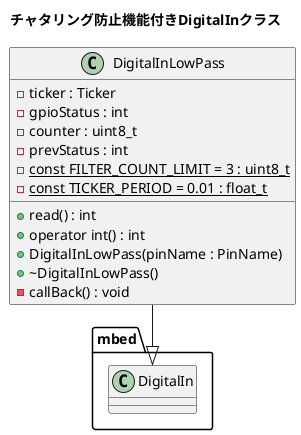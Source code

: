 @startuml

title チャタリング防止機能付きDigitalInクラス

package "mbed" as PackageMBED{
  class "DigitalIn" as ClassDigitalIn{

  }
}

class "DigitalInLowPass" as ClassDigitalInLowPath {
  -ticker : Ticker
  -gpioStatus : int
  -counter : uint8_t
  -prevStatus : int
  +read() : int
  +operator int() : int
  +DigitalInLowPass(pinName : PinName)
  +~DigitalInLowPass()
  -callBack() : void
  -{static}const FILTER_COUNT_LIMIT = 3 : uint8_t
  -{static}const TICKER_PERIOD = 0.01 : float_t
}

ClassDigitalInLowPath --|> ClassDigitalIn
@enduml
